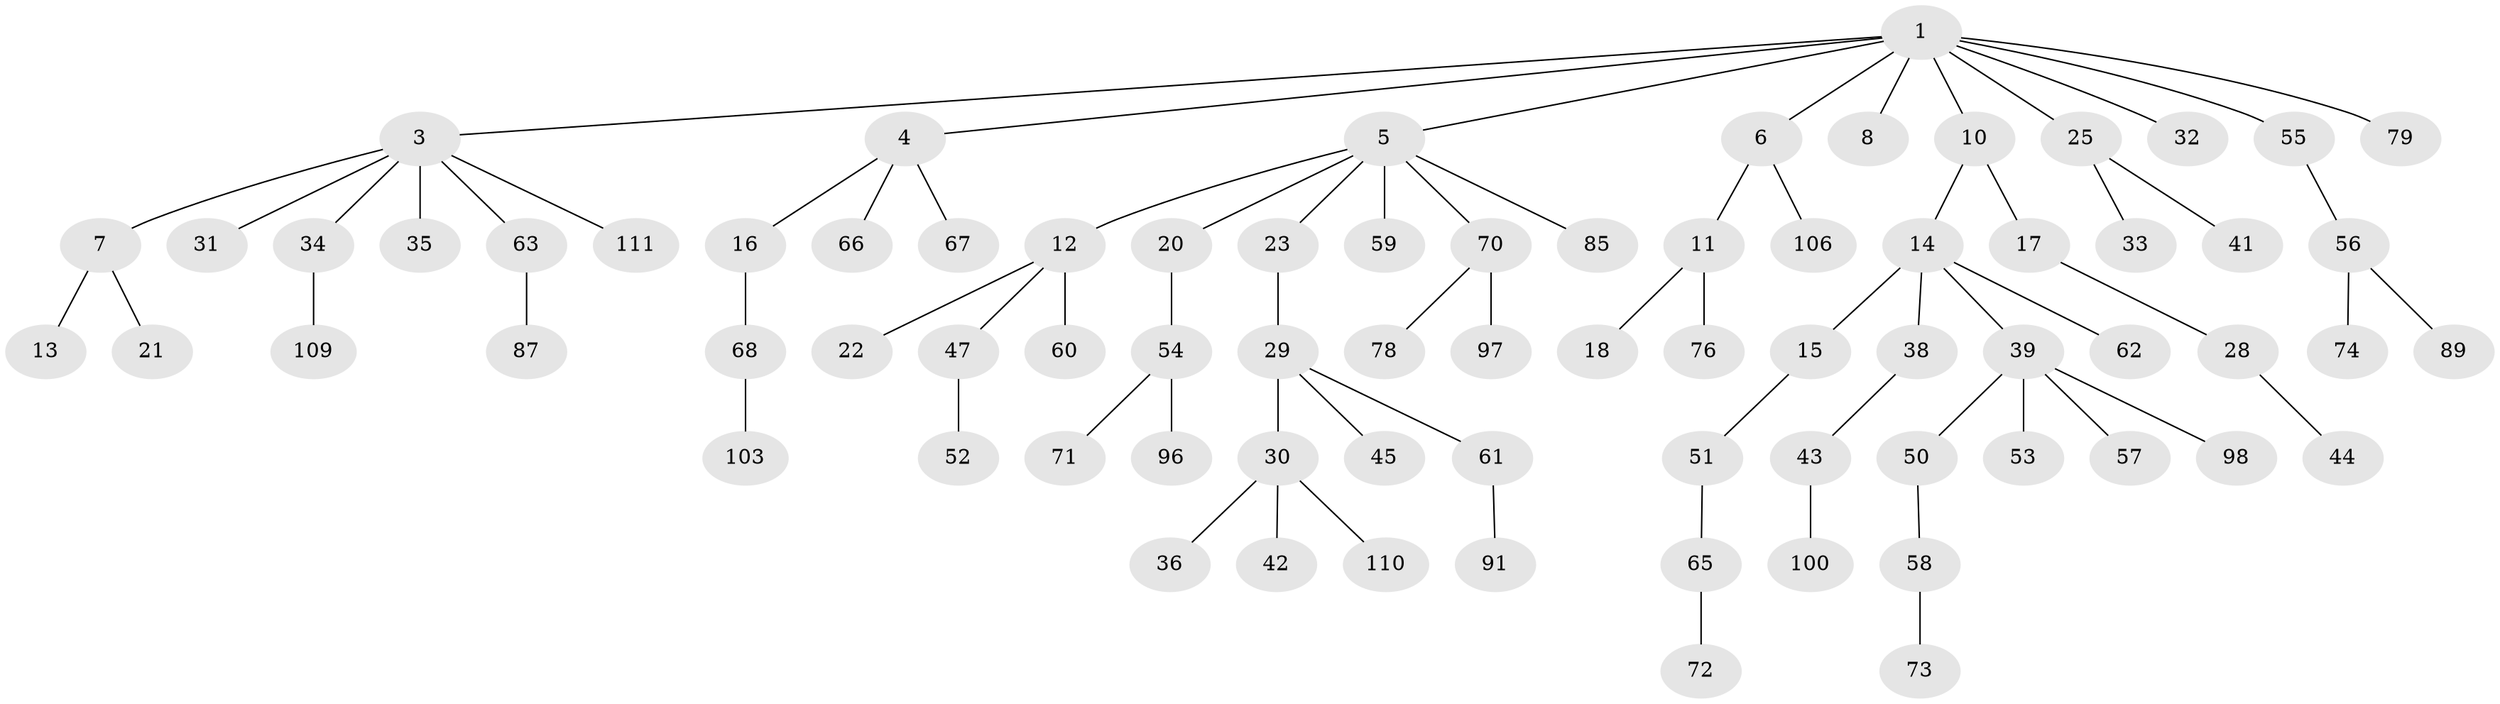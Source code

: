 // original degree distribution, {5: 0.009009009009009009, 7: 0.018018018018018018, 4: 0.07207207207207207, 6: 0.009009009009009009, 3: 0.14414414414414414, 1: 0.4594594594594595, 2: 0.2882882882882883}
// Generated by graph-tools (version 1.1) at 2025/19/03/04/25 18:19:24]
// undirected, 77 vertices, 76 edges
graph export_dot {
graph [start="1"]
  node [color=gray90,style=filled];
  1 [super="+2"];
  3;
  4;
  5 [super="+19+9"];
  6 [super="+69"];
  7;
  8;
  10;
  11;
  12;
  13;
  14 [super="+27"];
  15 [super="+46"];
  16;
  17;
  18;
  20;
  21 [super="+75"];
  22 [super="+24"];
  23 [super="+26"];
  25 [super="+48"];
  28;
  29 [super="+49"];
  30;
  31;
  32;
  33;
  34;
  35 [super="+105"];
  36 [super="+80"];
  38;
  39 [super="+40"];
  41 [super="+84+104+64"];
  42 [super="+92+83"];
  43;
  44;
  45;
  47;
  50;
  51;
  52 [super="+82"];
  53;
  54;
  55;
  56;
  57;
  58;
  59;
  60 [super="+107"];
  61;
  62;
  63;
  65;
  66 [super="+88"];
  67;
  68;
  70;
  71;
  72 [super="+99"];
  73;
  74 [super="+108"];
  76;
  78;
  79;
  85;
  87;
  89 [super="+102+90"];
  91;
  96;
  97;
  98;
  100;
  103;
  106;
  109;
  110;
  111;
  1 -- 5;
  1 -- 6;
  1 -- 8;
  1 -- 55;
  1 -- 32;
  1 -- 3;
  1 -- 4;
  1 -- 25;
  1 -- 10;
  1 -- 79;
  3 -- 7;
  3 -- 31;
  3 -- 34;
  3 -- 35;
  3 -- 63;
  3 -- 111;
  4 -- 16;
  4 -- 66;
  4 -- 67;
  5 -- 12;
  5 -- 20;
  5 -- 70;
  5 -- 59;
  5 -- 85;
  5 -- 23;
  6 -- 11;
  6 -- 106;
  7 -- 13;
  7 -- 21;
  10 -- 14;
  10 -- 17;
  11 -- 18;
  11 -- 76;
  12 -- 22;
  12 -- 47;
  12 -- 60;
  14 -- 15;
  14 -- 62;
  14 -- 38;
  14 -- 39;
  15 -- 51;
  16 -- 68;
  17 -- 28;
  20 -- 54;
  23 -- 29;
  25 -- 33;
  25 -- 41;
  28 -- 44;
  29 -- 30;
  29 -- 45;
  29 -- 61;
  30 -- 36;
  30 -- 42;
  30 -- 110;
  34 -- 109;
  38 -- 43;
  39 -- 53;
  39 -- 98;
  39 -- 57;
  39 -- 50;
  43 -- 100;
  47 -- 52;
  50 -- 58;
  51 -- 65;
  54 -- 71;
  54 -- 96;
  55 -- 56;
  56 -- 74;
  56 -- 89;
  58 -- 73;
  61 -- 91;
  63 -- 87;
  65 -- 72;
  68 -- 103;
  70 -- 78;
  70 -- 97;
}
